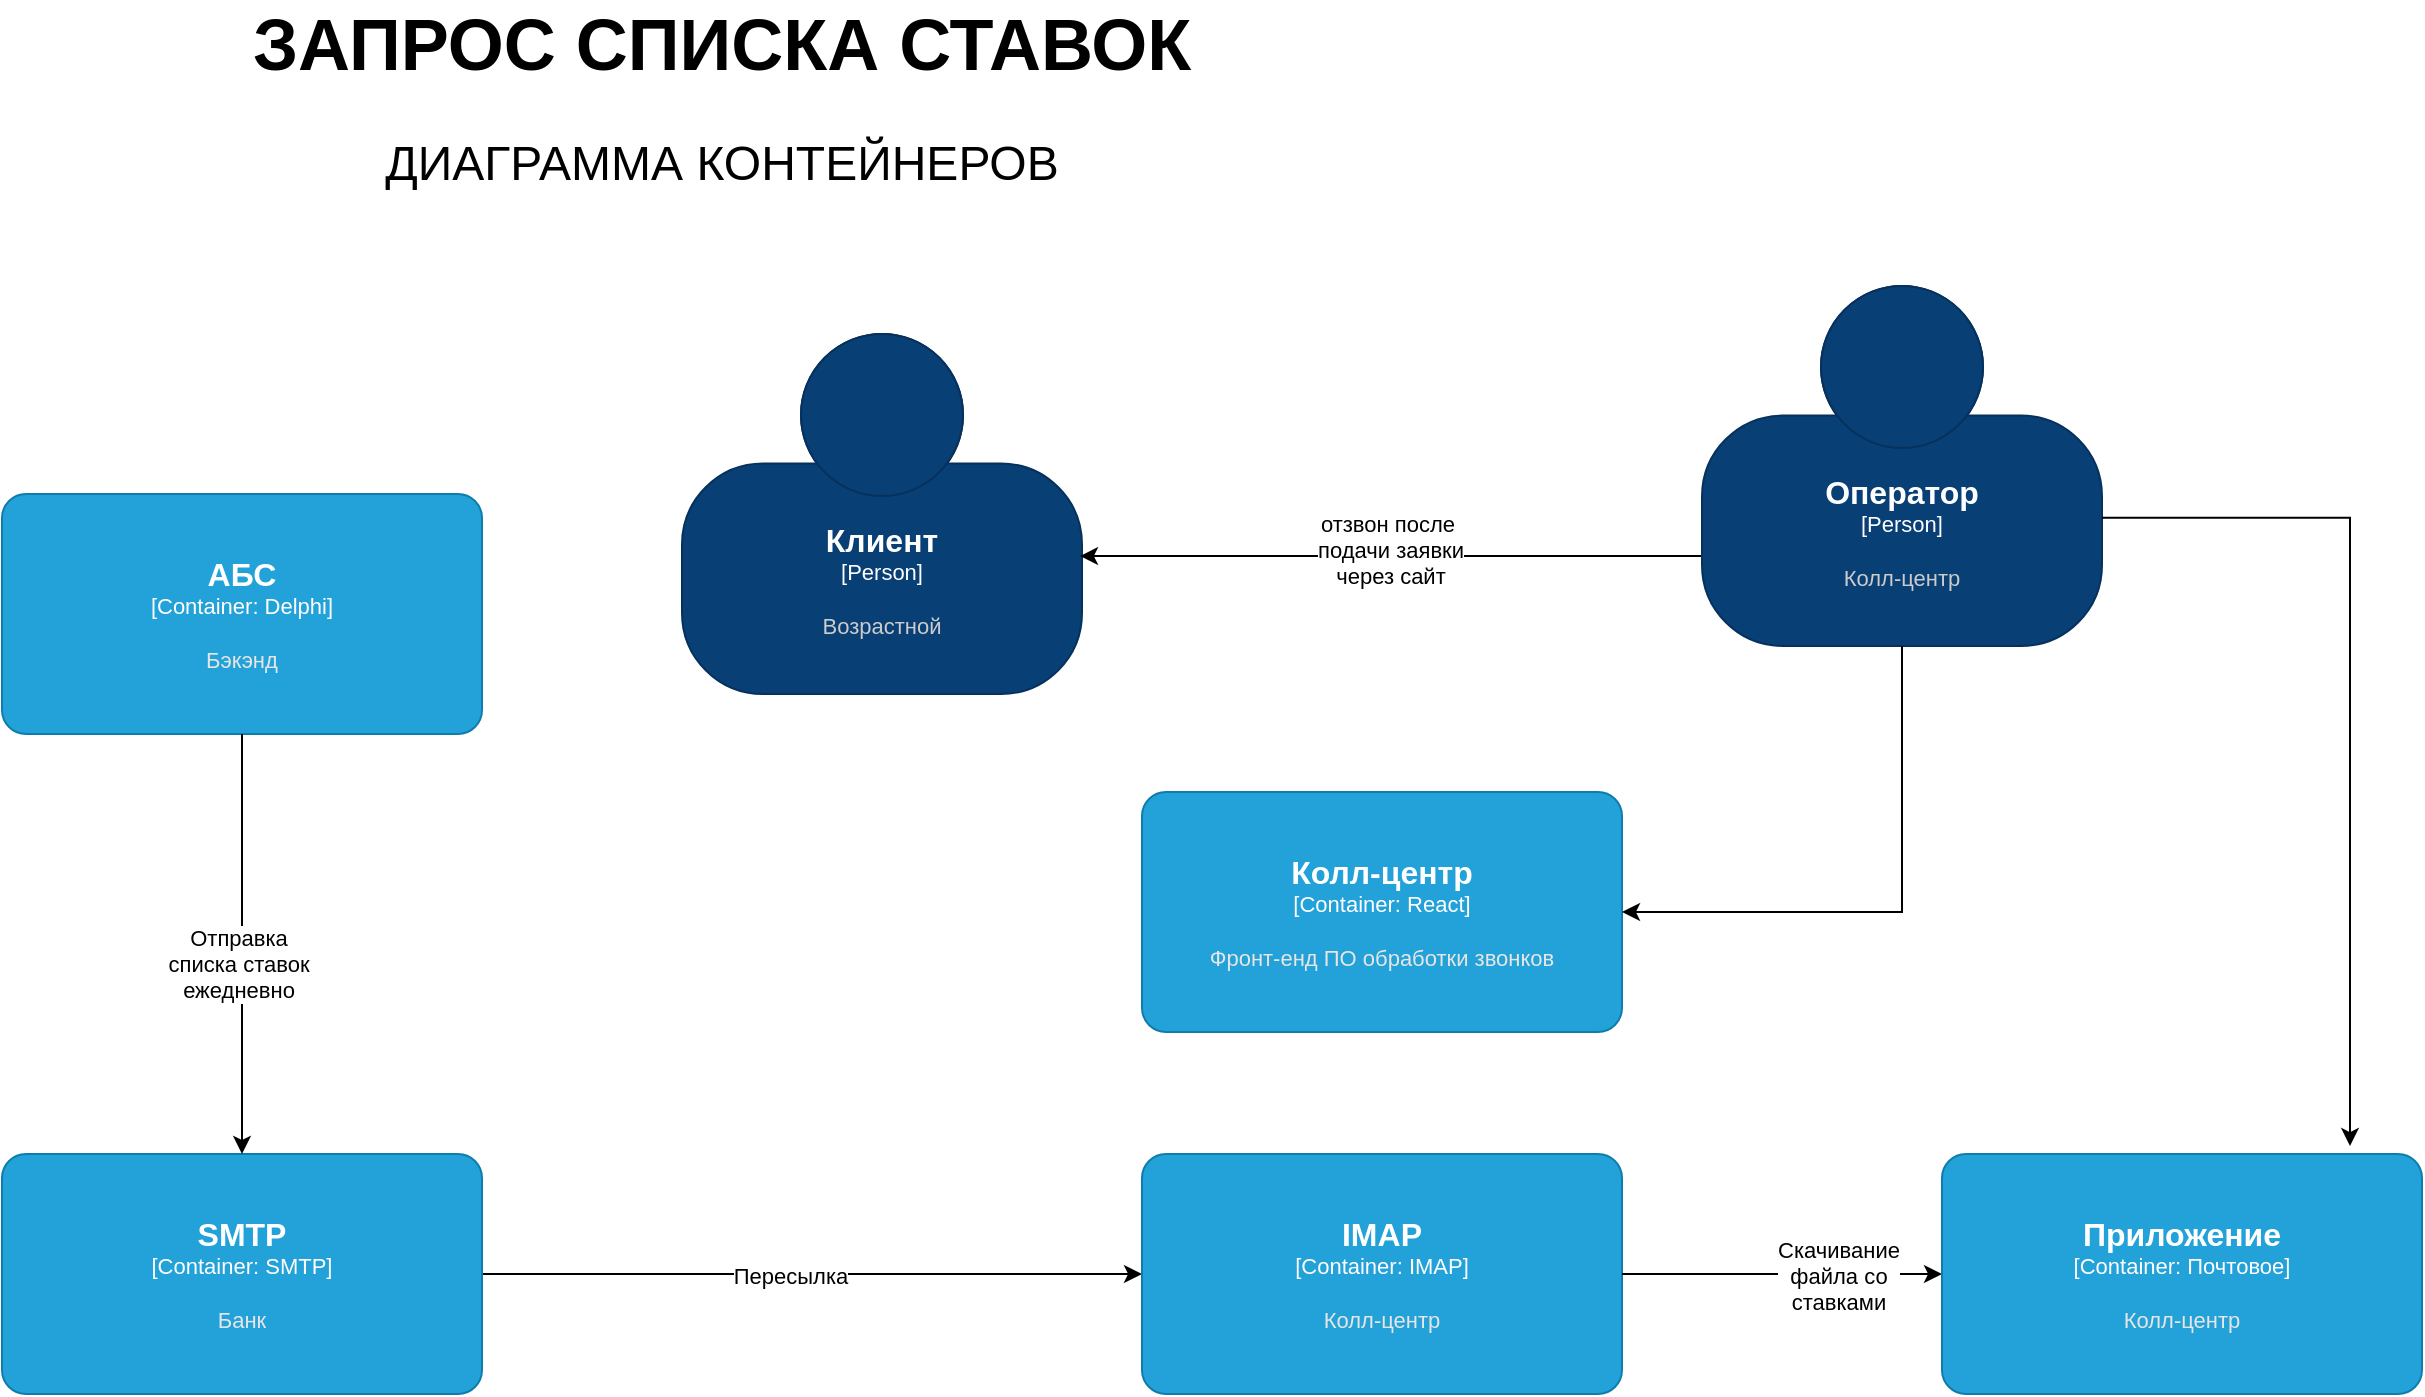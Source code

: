 <mxfile version="25.0.2">
  <diagram name="Page-1" id="MmIHik43HimOuQ7mUpIC">
    <mxGraphModel dx="824" dy="854" grid="1" gridSize="10" guides="1" tooltips="1" connect="1" arrows="1" fold="1" page="1" pageScale="1" pageWidth="850" pageHeight="1100" math="0" shadow="0">
      <root>
        <mxCell id="0" />
        <mxCell id="1" parent="0" />
        <object placeholders="1" c4Name="Клиент" c4Type="Person" c4Description="Возрастной" label="&lt;font style=&quot;font-size: 16px&quot;&gt;&lt;b&gt;%c4Name%&lt;/b&gt;&lt;/font&gt;&lt;div&gt;[%c4Type%]&lt;/div&gt;&lt;br&gt;&lt;div&gt;&lt;font style=&quot;font-size: 11px&quot;&gt;&lt;font color=&quot;#cccccc&quot;&gt;%c4Description%&lt;/font&gt;&lt;/div&gt;" id="OG3AnWUGt1m17AZRA_l--1">
          <mxCell style="html=1;fontSize=11;dashed=0;whiteSpace=wrap;fillColor=#083F75;strokeColor=#06315C;fontColor=#ffffff;shape=mxgraph.c4.person2;align=center;metaEdit=1;points=[[0.5,0,0],[1,0.5,0],[1,0.75,0],[0.75,1,0],[0.5,1,0],[0.25,1,0],[0,0.75,0],[0,0.5,0]];resizable=0;" parent="1" vertex="1">
            <mxGeometry x="1580" y="350" width="200" height="180" as="geometry" />
          </mxCell>
        </object>
        <object placeholders="1" c4Name="АБС" c4Type="Container" c4Technology="Delphi" c4Description="Бэкэнд" label="&lt;font style=&quot;font-size: 16px&quot;&gt;&lt;b&gt;%c4Name%&lt;/b&gt;&lt;/font&gt;&lt;div&gt;[%c4Type%: %c4Technology%]&lt;/div&gt;&lt;br&gt;&lt;div&gt;&lt;font style=&quot;font-size: 11px&quot;&gt;&lt;font color=&quot;#E6E6E6&quot;&gt;%c4Description%&lt;/font&gt;&lt;/div&gt;" id="DwFzjTZeQUpSK4uyvUlI-1">
          <mxCell style="rounded=1;whiteSpace=wrap;html=1;fontSize=11;labelBackgroundColor=none;fillColor=#23A2D9;fontColor=#ffffff;align=center;arcSize=10;strokeColor=#0E7DAD;metaEdit=1;resizable=0;points=[[0.25,0,0],[0.5,0,0],[0.75,0,0],[1,0.25,0],[1,0.5,0],[1,0.75,0],[0.75,1,0],[0.5,1,0],[0.25,1,0],[0,0.75,0],[0,0.5,0],[0,0.25,0]];" parent="1" vertex="1">
            <mxGeometry x="1240" y="430" width="240" height="120" as="geometry" />
          </mxCell>
        </object>
        <object placeholders="1" c4Name="Колл-центр" c4Type="Container" c4Technology="React" c4Description="Фронт-енд ПО обработки звонков" label="&lt;font style=&quot;font-size: 16px&quot;&gt;&lt;b&gt;%c4Name%&lt;/b&gt;&lt;/font&gt;&lt;div&gt;[%c4Type%: %c4Technology%]&lt;/div&gt;&lt;br&gt;&lt;div&gt;&lt;font style=&quot;font-size: 11px&quot;&gt;&lt;font color=&quot;#E6E6E6&quot;&gt;%c4Description%&lt;/font&gt;&lt;/div&gt;" id="DwFzjTZeQUpSK4uyvUlI-4">
          <mxCell style="rounded=1;whiteSpace=wrap;html=1;fontSize=11;labelBackgroundColor=none;fillColor=#23A2D9;fontColor=#ffffff;align=center;arcSize=10;strokeColor=#0E7DAD;metaEdit=1;resizable=0;points=[[0.25,0,0],[0.5,0,0],[0.75,0,0],[1,0.25,0],[1,0.5,0],[1,0.75,0],[0.75,1,0],[0.5,1,0],[0.25,1,0],[0,0.75,0],[0,0.5,0],[0,0.25,0]];" parent="1" vertex="1">
            <mxGeometry x="1810" y="579" width="240" height="120" as="geometry" />
          </mxCell>
        </object>
        <mxCell id="DwFzjTZeQUpSK4uyvUlI-6" style="edgeStyle=orthogonalEdgeStyle;rounded=0;orthogonalLoop=1;jettySize=auto;html=1;entryX=0.995;entryY=0.617;entryDx=0;entryDy=0;entryPerimeter=0;exitX=0;exitY=0.75;exitDx=0;exitDy=0;exitPerimeter=0;" parent="1" source="m_ZAfe7ztz4LcBdeNmlA-1" target="OG3AnWUGt1m17AZRA_l--1" edge="1">
          <mxGeometry relative="1" as="geometry" />
        </mxCell>
        <mxCell id="8X3rWXkJx_iWCUfQab2U-27" value="отзвон после&amp;nbsp;&lt;div&gt;подачи заявки&lt;/div&gt;&lt;div&gt;через сайт&lt;/div&gt;" style="edgeLabel;html=1;align=center;verticalAlign=middle;resizable=0;points=[];" parent="DwFzjTZeQUpSK4uyvUlI-6" vertex="1" connectable="0">
          <mxGeometry x="0.005" y="-3" relative="1" as="geometry">
            <mxPoint as="offset" />
          </mxGeometry>
        </mxCell>
        <mxCell id="_szsCtnkMlDFXV1zqoDQ-5" value="&lt;font style=&quot;font-size: 24px;&quot;&gt;ДИАГРАММА КОНТЕЙНЕРОВ&lt;/font&gt;" style="text;html=1;align=center;verticalAlign=middle;whiteSpace=wrap;rounded=0;" parent="1" vertex="1">
          <mxGeometry x="1350" y="250" width="500" height="30" as="geometry" />
        </mxCell>
        <mxCell id="_szsCtnkMlDFXV1zqoDQ-7" value="&lt;span style=&quot;font-size: 36px;&quot;&gt;&lt;b&gt;ЗАПРОС СПИСКА СТАВОК&lt;/b&gt;&lt;/span&gt;" style="text;html=1;align=center;verticalAlign=middle;whiteSpace=wrap;rounded=0;" parent="1" vertex="1">
          <mxGeometry x="1350" y="190" width="500" height="30" as="geometry" />
        </mxCell>
        <object placeholders="1" c4Name="Оператор" c4Type="Person" c4Description="Колл-центр" label="&lt;font style=&quot;font-size: 16px&quot;&gt;&lt;b&gt;%c4Name%&lt;/b&gt;&lt;/font&gt;&lt;div&gt;[%c4Type%]&lt;/div&gt;&lt;br&gt;&lt;div&gt;&lt;font style=&quot;font-size: 11px&quot;&gt;&lt;font color=&quot;#cccccc&quot;&gt;%c4Description%&lt;/font&gt;&lt;/div&gt;" id="m_ZAfe7ztz4LcBdeNmlA-1">
          <mxCell style="html=1;fontSize=11;dashed=0;whiteSpace=wrap;fillColor=#083F75;strokeColor=#06315C;fontColor=#ffffff;shape=mxgraph.c4.person2;align=center;metaEdit=1;points=[[0.5,0,0],[1,0.5,0],[1,0.75,0],[0.75,1,0],[0.5,1,0],[0.25,1,0],[0,0.75,0],[0,0.5,0]];resizable=0;" vertex="1" parent="1">
            <mxGeometry x="2090" y="326" width="200" height="180" as="geometry" />
          </mxCell>
        </object>
        <mxCell id="m_ZAfe7ztz4LcBdeNmlA-2" style="edgeStyle=orthogonalEdgeStyle;rounded=0;orthogonalLoop=1;jettySize=auto;html=1;entryX=1;entryY=0.5;entryDx=0;entryDy=0;entryPerimeter=0;exitX=0.5;exitY=1;exitDx=0;exitDy=0;exitPerimeter=0;" edge="1" parent="1" source="m_ZAfe7ztz4LcBdeNmlA-1" target="DwFzjTZeQUpSK4uyvUlI-4">
          <mxGeometry relative="1" as="geometry" />
        </mxCell>
        <mxCell id="m_ZAfe7ztz4LcBdeNmlA-5" style="edgeStyle=orthogonalEdgeStyle;rounded=0;orthogonalLoop=1;jettySize=auto;html=1;" edge="1" parent="1" source="m_ZAfe7ztz4LcBdeNmlA-3" target="m_ZAfe7ztz4LcBdeNmlA-4">
          <mxGeometry relative="1" as="geometry" />
        </mxCell>
        <mxCell id="m_ZAfe7ztz4LcBdeNmlA-9" value="Пересылка" style="edgeLabel;html=1;align=center;verticalAlign=middle;resizable=0;points=[];" vertex="1" connectable="0" parent="m_ZAfe7ztz4LcBdeNmlA-5">
          <mxGeometry x="-0.067" y="-1" relative="1" as="geometry">
            <mxPoint as="offset" />
          </mxGeometry>
        </mxCell>
        <object placeholders="1" c4Name="SMTP" c4Type="Container" c4Technology="SMTP" c4Description="Банк" label="&lt;font style=&quot;font-size: 16px&quot;&gt;&lt;b&gt;%c4Name%&lt;/b&gt;&lt;/font&gt;&lt;div&gt;[%c4Type%: %c4Technology%]&lt;/div&gt;&lt;br&gt;&lt;div&gt;&lt;font style=&quot;font-size: 11px&quot;&gt;&lt;font color=&quot;#E6E6E6&quot;&gt;%c4Description%&lt;/font&gt;&lt;/div&gt;" id="m_ZAfe7ztz4LcBdeNmlA-3">
          <mxCell style="rounded=1;whiteSpace=wrap;html=1;fontSize=11;labelBackgroundColor=none;fillColor=#23A2D9;fontColor=#ffffff;align=center;arcSize=10;strokeColor=#0E7DAD;metaEdit=1;resizable=0;points=[[0.25,0,0],[0.5,0,0],[0.75,0,0],[1,0.25,0],[1,0.5,0],[1,0.75,0],[0.75,1,0],[0.5,1,0],[0.25,1,0],[0,0.75,0],[0,0.5,0],[0,0.25,0]];" vertex="1" parent="1">
            <mxGeometry x="1240" y="760" width="240" height="120" as="geometry" />
          </mxCell>
        </object>
        <object placeholders="1" c4Name="IMAP" c4Type="Container" c4Technology="IMAP" c4Description="Колл-центр" label="&lt;font style=&quot;font-size: 16px&quot;&gt;&lt;b&gt;%c4Name%&lt;/b&gt;&lt;/font&gt;&lt;div&gt;[%c4Type%: %c4Technology%]&lt;/div&gt;&lt;br&gt;&lt;div&gt;&lt;font style=&quot;font-size: 11px&quot;&gt;&lt;font color=&quot;#E6E6E6&quot;&gt;%c4Description%&lt;/font&gt;&lt;/div&gt;" id="m_ZAfe7ztz4LcBdeNmlA-4">
          <mxCell style="rounded=1;whiteSpace=wrap;html=1;fontSize=11;labelBackgroundColor=none;fillColor=#23A2D9;fontColor=#ffffff;align=center;arcSize=10;strokeColor=#0E7DAD;metaEdit=1;resizable=0;points=[[0.25,0,0],[0.5,0,0],[0.75,0,0],[1,0.25,0],[1,0.5,0],[1,0.75,0],[0.75,1,0],[0.5,1,0],[0.25,1,0],[0,0.75,0],[0,0.5,0],[0,0.25,0]];" vertex="1" parent="1">
            <mxGeometry x="1810" y="760" width="240" height="120" as="geometry" />
          </mxCell>
        </object>
        <mxCell id="m_ZAfe7ztz4LcBdeNmlA-6" style="edgeStyle=orthogonalEdgeStyle;rounded=0;orthogonalLoop=1;jettySize=auto;html=1;entryX=0;entryY=0.5;entryDx=0;entryDy=0;entryPerimeter=0;" edge="1" parent="1" source="m_ZAfe7ztz4LcBdeNmlA-4" target="m_ZAfe7ztz4LcBdeNmlA-11">
          <mxGeometry relative="1" as="geometry" />
        </mxCell>
        <mxCell id="m_ZAfe7ztz4LcBdeNmlA-12" value="&lt;span style=&quot;color: rgba(0, 0, 0, 0); font-family: monospace; font-size: 0px; text-align: start; background-color: rgb(251, 251, 251);&quot;&gt;%3CmxGraphModel%3E%3Croot%3E%3CmxCell%20id%3D%220%22%2F%3E%3CmxCell%20id%3D%221%22%20parent%3D%220%22%2F%3E%3Cobject%20placeholders%3D%221%22%20c4Name%3D%22IMAP%22%20c4Type%3D%22Container%22%20c4Technology%3D%22IMAP%22%20c4Description%3D%22%D0%9A%D0%BE%D0%BB%D0%BB-%D1%86%D0%B5%D0%BD%D1%82%D1%80%22%20label%3D%22%26lt%3Bfont%20style%3D%26quot%3Bfont-size%3A%2016px%26quot%3B%26gt%3B%26lt%3Bb%26gt%3B%25c4Name%25%26lt%3B%2Fb%26gt%3B%26lt%3B%2Ffont%26gt%3B%26lt%3Bdiv%26gt%3B%5B%25c4Type%25%3A%20%25c4Technology%25%5D%26lt%3B%2Fdiv%26gt%3B%26lt%3Bbr%26gt%3B%26lt%3Bdiv%26gt%3B%26lt%3Bfont%20style%3D%26quot%3Bfont-size%3A%2011px%26quot%3B%26gt%3B%26lt%3Bfont%20color%3D%26quot%3B%23E6E6E6%26quot%3B%26gt%3B%25c4Description%25%26lt%3B%2Ffont%26gt%3B%26lt%3B%2Fdiv%26gt%3B%22%20id%3D%222%22%3E%3CmxCell%20style%3D%22rounded%3D1%3BwhiteSpace%3Dwrap%3Bhtml%3D1%3BfontSize%3D11%3BlabelBackgroundColor%3Dnone%3BfillColor%3D%2323A2D9%3BfontColor%3D%23ffffff%3Balign%3Dcenter%3BarcSize%3D10%3BstrokeColor%3D%230E7DAD%3BmetaEdit%3D1%3Bresizable%3D0%3Bpoints%3D%5B%5B0.25%2C0%2C0%5D%2C%5B0.5%2C0%2C0%5D%2C%5B0.75%2C0%2C0%5D%2C%5B1%2C0.25%2C0%5D%2C%5B1%2C0.5%2C0%5D%2C%5B1%2C0.75%2C0%5D%2C%5B0.75%2C1%2C0%5D%2C%5B0.5%2C1%2C0%5D%2C%5B0.25%2C1%2C0%5D%2C%5B0%2C0.75%2C0%5D%2C%5B0%2C0.5%2C0%5D%2C%5B0%2C0.25%2C0%5D%5D%3B%22%20vertex%3D%221%22%20parent%3D%221%22%3E%3CmxGeometry%20x%3D%221810%22%20y%3D%22760%22%20width%3D%22240%22%20height%3D%22120%22%20as%3D%22geometry%22%2F%3E%3C%2FmxCell%3E%3C%2Fobject%3E%3C%2Froot%3E%3C%2FmxGraphModel%3E&lt;/span&gt;" style="edgeLabel;html=1;align=center;verticalAlign=middle;resizable=0;points=[];" vertex="1" connectable="0" parent="m_ZAfe7ztz4LcBdeNmlA-6">
          <mxGeometry x="0.178" relative="1" as="geometry">
            <mxPoint as="offset" />
          </mxGeometry>
        </mxCell>
        <mxCell id="m_ZAfe7ztz4LcBdeNmlA-13" value="&lt;span style=&quot;color: rgba(0, 0, 0, 0); font-family: monospace; font-size: 0px; text-align: start; background-color: rgb(251, 251, 251);&quot;&gt;%3CmxGraphModel%3E%3Croot%3E%3CmxCell%20id%3D%220%22%2F%3E%3CmxCell%20id%3D%221%22%20parent%3D%220%22%2F%3E%3Cobject%20placeholders%3D%221%22%20c4Name%3D%22IMAP%22%20c4Type%3D%22Container%22%20c4Technology%3D%22IMAP%22%20c4Description%3D%22%D0%9A%D0%BE%D0%BB%D0%BB-%D1%86%D0%B5%D0%BD%D1%82%D1%80%22%20label%3D%22%26lt%3Bfont%20style%3D%26quot%3Bfont-size%3A%2016px%26quot%3B%26gt%3B%26lt%3Bb%26gt%3B%25c4Name%25%26lt%3B%2Fb%26gt%3B%26lt%3B%2Ffont%26gt%3B%26lt%3Bdiv%26gt%3B%5B%25c4Type%25%3A%20%25c4Technology%25%5D%26lt%3B%2Fdiv%26gt%3B%26lt%3Bbr%26gt%3B%26lt%3Bdiv%26gt%3B%26lt%3Bfont%20style%3D%26quot%3Bfont-size%3A%2011px%26quot%3B%26gt%3B%26lt%3Bfont%20color%3D%26quot%3B%23E6E6E6%26quot%3B%26gt%3B%25c4Description%25%26lt%3B%2Ffont%26gt%3B%26lt%3B%2Fdiv%26gt%3B%22%20id%3D%222%22%3E%3CmxCell%20style%3D%22rounded%3D1%3BwhiteSpace%3Dwrap%3Bhtml%3D1%3BfontSize%3D11%3BlabelBackgroundColor%3Dnone%3BfillColor%3D%2323A2D9%3BfontColor%3D%23ffffff%3Balign%3Dcenter%3BarcSize%3D10%3BstrokeColor%3D%230E7DAD%3BmetaEdit%3D1%3Bresizable%3D0%3Bpoints%3D%5B%5B0.25%2C0%2C0%5D%2C%5B0.5%2C0%2C0%5D%2C%5B0.75%2C0%2C0%5D%2C%5B1%2C0.25%2C0%5D%2C%5B1%2C0.5%2C0%5D%2C%5B1%2C0.75%2C0%5D%2C%5B0.75%2C1%2C0%5D%2C%5B0.5%2C1%2C0%5D%2C%5B0.25%2C1%2C0%5D%2C%5B0%2C0.75%2C0%5D%2C%5B0%2C0.5%2C0%5D%2C%5B0%2C0.25%2C0%5D%5D%3B%22%20vertex%3D%221%22%20parent%3D%221%22%3E%3CmxGeometry%20x%3D%221810%22%20y%3D%22760%22%20width%3D%22240%22%20height%3D%22120%22%20as%3D%22geometry%22%2F%3E%3C%2FmxCell%3E%3C%2Fobject%3E%3C%2Froot%3E%3C%2FmxGraphModel%3E&lt;/span&gt;" style="edgeLabel;html=1;align=center;verticalAlign=middle;resizable=0;points=[];" vertex="1" connectable="0" parent="m_ZAfe7ztz4LcBdeNmlA-6">
          <mxGeometry x="0.178" relative="1" as="geometry">
            <mxPoint as="offset" />
          </mxGeometry>
        </mxCell>
        <mxCell id="m_ZAfe7ztz4LcBdeNmlA-14" value="Скачивание&lt;div&gt;файла со&lt;/div&gt;&lt;div&gt;ставками&lt;/div&gt;" style="edgeLabel;html=1;align=center;verticalAlign=middle;resizable=0;points=[];" vertex="1" connectable="0" parent="m_ZAfe7ztz4LcBdeNmlA-6">
          <mxGeometry x="0.353" y="-1" relative="1" as="geometry">
            <mxPoint as="offset" />
          </mxGeometry>
        </mxCell>
        <mxCell id="m_ZAfe7ztz4LcBdeNmlA-7" style="edgeStyle=orthogonalEdgeStyle;rounded=0;orthogonalLoop=1;jettySize=auto;html=1;entryX=0.5;entryY=0;entryDx=0;entryDy=0;entryPerimeter=0;" edge="1" parent="1" source="DwFzjTZeQUpSK4uyvUlI-1" target="m_ZAfe7ztz4LcBdeNmlA-3">
          <mxGeometry relative="1" as="geometry" />
        </mxCell>
        <mxCell id="m_ZAfe7ztz4LcBdeNmlA-8" value="Отправка&lt;div&gt;списка ставок&lt;/div&gt;&lt;div&gt;ежедневно&lt;/div&gt;" style="edgeLabel;html=1;align=center;verticalAlign=middle;resizable=0;points=[];" vertex="1" connectable="0" parent="m_ZAfe7ztz4LcBdeNmlA-7">
          <mxGeometry x="0.095" y="-2" relative="1" as="geometry">
            <mxPoint as="offset" />
          </mxGeometry>
        </mxCell>
        <object placeholders="1" c4Name="Приложение" c4Type="Container" c4Technology="Почтовое" c4Description="Колл-центр" label="&lt;font style=&quot;font-size: 16px&quot;&gt;&lt;b&gt;%c4Name%&lt;/b&gt;&lt;/font&gt;&lt;div&gt;[%c4Type%: %c4Technology%]&lt;/div&gt;&lt;br&gt;&lt;div&gt;&lt;font style=&quot;font-size: 11px&quot;&gt;&lt;font color=&quot;#E6E6E6&quot;&gt;%c4Description%&lt;/font&gt;&lt;/div&gt;" id="m_ZAfe7ztz4LcBdeNmlA-11">
          <mxCell style="rounded=1;whiteSpace=wrap;html=1;fontSize=11;labelBackgroundColor=none;fillColor=#23A2D9;fontColor=#ffffff;align=center;arcSize=10;strokeColor=#0E7DAD;metaEdit=1;resizable=0;points=[[0.25,0,0],[0.5,0,0],[0.75,0,0],[1,0.25,0],[1,0.5,0],[1,0.75,0],[0.75,1,0],[0.5,1,0],[0.25,1,0],[0,0.75,0],[0,0.5,0],[0,0.25,0]];" vertex="1" parent="1">
            <mxGeometry x="2210" y="760" width="240" height="120" as="geometry" />
          </mxCell>
        </object>
        <mxCell id="m_ZAfe7ztz4LcBdeNmlA-15" style="edgeStyle=orthogonalEdgeStyle;rounded=0;orthogonalLoop=1;jettySize=auto;html=1;entryX=0.85;entryY=-0.033;entryDx=0;entryDy=0;entryPerimeter=0;exitX=1;exitY=0.644;exitDx=0;exitDy=0;exitPerimeter=0;" edge="1" parent="1" source="m_ZAfe7ztz4LcBdeNmlA-1" target="m_ZAfe7ztz4LcBdeNmlA-11">
          <mxGeometry relative="1" as="geometry" />
        </mxCell>
      </root>
    </mxGraphModel>
  </diagram>
</mxfile>
